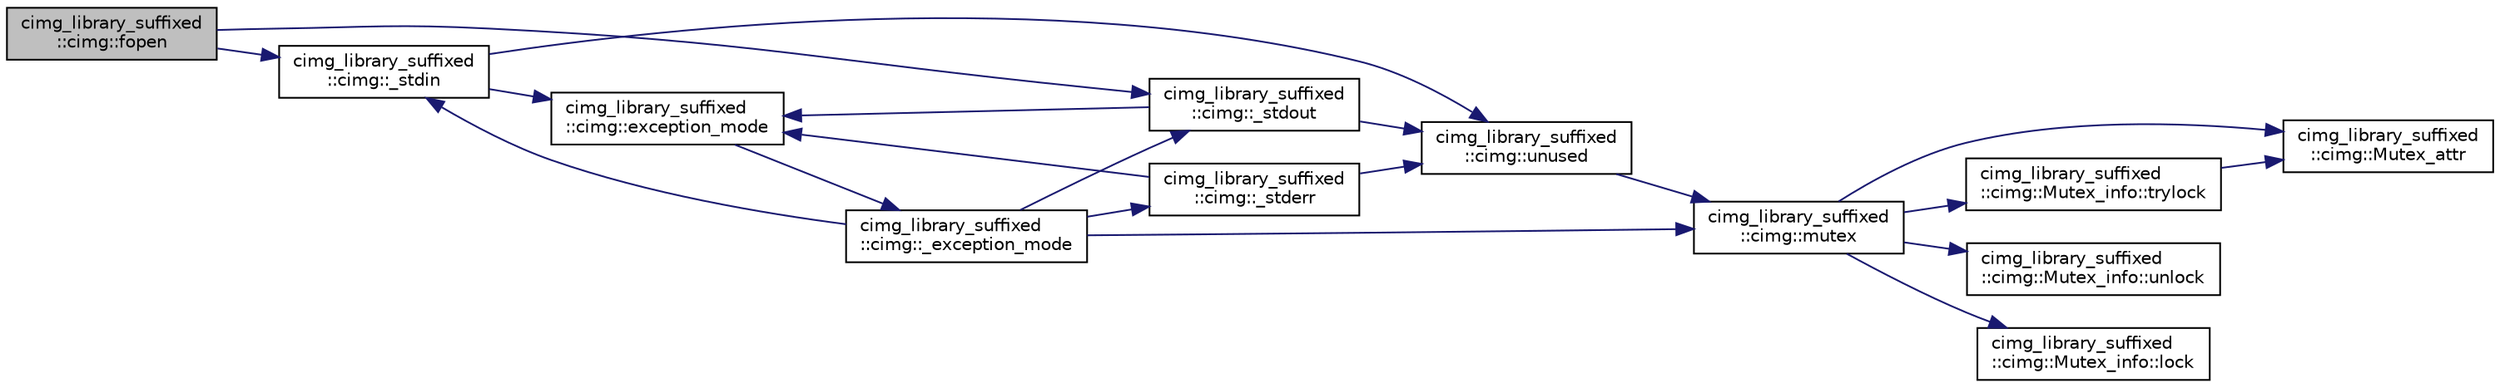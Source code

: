 digraph "cimg_library_suffixed::cimg::fopen"
{
  edge [fontname="Helvetica",fontsize="10",labelfontname="Helvetica",labelfontsize="10"];
  node [fontname="Helvetica",fontsize="10",shape=record];
  rankdir="LR";
  Node1574 [label="cimg_library_suffixed\l::cimg::fopen",height=0.2,width=0.4,color="black", fillcolor="grey75", style="filled", fontcolor="black"];
  Node1574 -> Node1575 [color="midnightblue",fontsize="10",style="solid",fontname="Helvetica"];
  Node1575 [label="cimg_library_suffixed\l::cimg::_stdin",height=0.2,width=0.4,color="black", fillcolor="white", style="filled",URL="$namespacecimg__library__suffixed_1_1cimg.html#a01a3b743897290604513ea6d847c9886"];
  Node1575 -> Node1576 [color="midnightblue",fontsize="10",style="solid",fontname="Helvetica"];
  Node1576 [label="cimg_library_suffixed\l::cimg::unused",height=0.2,width=0.4,color="black", fillcolor="white", style="filled",URL="$namespacecimg__library__suffixed_1_1cimg.html#a79aef0cbcf66ceb71c2b74cb66b4deb2",tooltip="Avoid warning messages due to unused parameters. Do nothing actually. "];
  Node1576 -> Node1577 [color="midnightblue",fontsize="10",style="solid",fontname="Helvetica"];
  Node1577 [label="cimg_library_suffixed\l::cimg::mutex",height=0.2,width=0.4,color="black", fillcolor="white", style="filled",URL="$namespacecimg__library__suffixed_1_1cimg.html#a9e739e4b4ac058abfba069466617b914"];
  Node1577 -> Node1578 [color="midnightblue",fontsize="10",style="solid",fontname="Helvetica"];
  Node1578 [label="cimg_library_suffixed\l::cimg::Mutex_attr",height=0.2,width=0.4,color="black", fillcolor="white", style="filled",URL="$namespacecimg__library__suffixed_1_1cimg.html#aa0e1bc96ae6e235dc5b67b8b0a466166"];
  Node1577 -> Node1579 [color="midnightblue",fontsize="10",style="solid",fontname="Helvetica"];
  Node1579 [label="cimg_library_suffixed\l::cimg::Mutex_info::unlock",height=0.2,width=0.4,color="black", fillcolor="white", style="filled",URL="$structcimg__library__suffixed_1_1cimg_1_1_mutex__info.html#afac3fa5f107ad4795fb867050f616555"];
  Node1577 -> Node1580 [color="midnightblue",fontsize="10",style="solid",fontname="Helvetica"];
  Node1580 [label="cimg_library_suffixed\l::cimg::Mutex_info::lock",height=0.2,width=0.4,color="black", fillcolor="white", style="filled",URL="$structcimg__library__suffixed_1_1cimg_1_1_mutex__info.html#a6cc8e26847a1aa649febed03d70182e7"];
  Node1577 -> Node1581 [color="midnightblue",fontsize="10",style="solid",fontname="Helvetica"];
  Node1581 [label="cimg_library_suffixed\l::cimg::Mutex_info::trylock",height=0.2,width=0.4,color="black", fillcolor="white", style="filled",URL="$structcimg__library__suffixed_1_1cimg_1_1_mutex__info.html#a9bf4ed1e1dfe6f28fa6250cd04f3c900"];
  Node1581 -> Node1578 [color="midnightblue",fontsize="10",style="solid",fontname="Helvetica"];
  Node1575 -> Node1582 [color="midnightblue",fontsize="10",style="solid",fontname="Helvetica"];
  Node1582 [label="cimg_library_suffixed\l::cimg::exception_mode",height=0.2,width=0.4,color="black", fillcolor="white", style="filled",URL="$namespacecimg__library__suffixed_1_1cimg.html#aeafab144366eddd11360f32f468fa4af",tooltip="Set current  exception mode. "];
  Node1582 -> Node1583 [color="midnightblue",fontsize="10",style="solid",fontname="Helvetica"];
  Node1583 [label="cimg_library_suffixed\l::cimg::_exception_mode",height=0.2,width=0.4,color="black", fillcolor="white", style="filled",URL="$namespacecimg__library__suffixed_1_1cimg.html#a6c578f866de2be9be7e385d693c758c8"];
  Node1583 -> Node1577 [color="midnightblue",fontsize="10",style="solid",fontname="Helvetica"];
  Node1583 -> Node1575 [color="midnightblue",fontsize="10",style="solid",fontname="Helvetica"];
  Node1583 -> Node1584 [color="midnightblue",fontsize="10",style="solid",fontname="Helvetica"];
  Node1584 [label="cimg_library_suffixed\l::cimg::_stdout",height=0.2,width=0.4,color="black", fillcolor="white", style="filled",URL="$namespacecimg__library__suffixed_1_1cimg.html#a493220746e5df3466568bd7862825008"];
  Node1584 -> Node1576 [color="midnightblue",fontsize="10",style="solid",fontname="Helvetica"];
  Node1584 -> Node1582 [color="midnightblue",fontsize="10",style="solid",fontname="Helvetica"];
  Node1583 -> Node1585 [color="midnightblue",fontsize="10",style="solid",fontname="Helvetica"];
  Node1585 [label="cimg_library_suffixed\l::cimg::_stderr",height=0.2,width=0.4,color="black", fillcolor="white", style="filled",URL="$namespacecimg__library__suffixed_1_1cimg.html#aab8db7528c32a8fd3a3dc471e662782e"];
  Node1585 -> Node1576 [color="midnightblue",fontsize="10",style="solid",fontname="Helvetica"];
  Node1585 -> Node1582 [color="midnightblue",fontsize="10",style="solid",fontname="Helvetica"];
  Node1574 -> Node1584 [color="midnightblue",fontsize="10",style="solid",fontname="Helvetica"];
}
